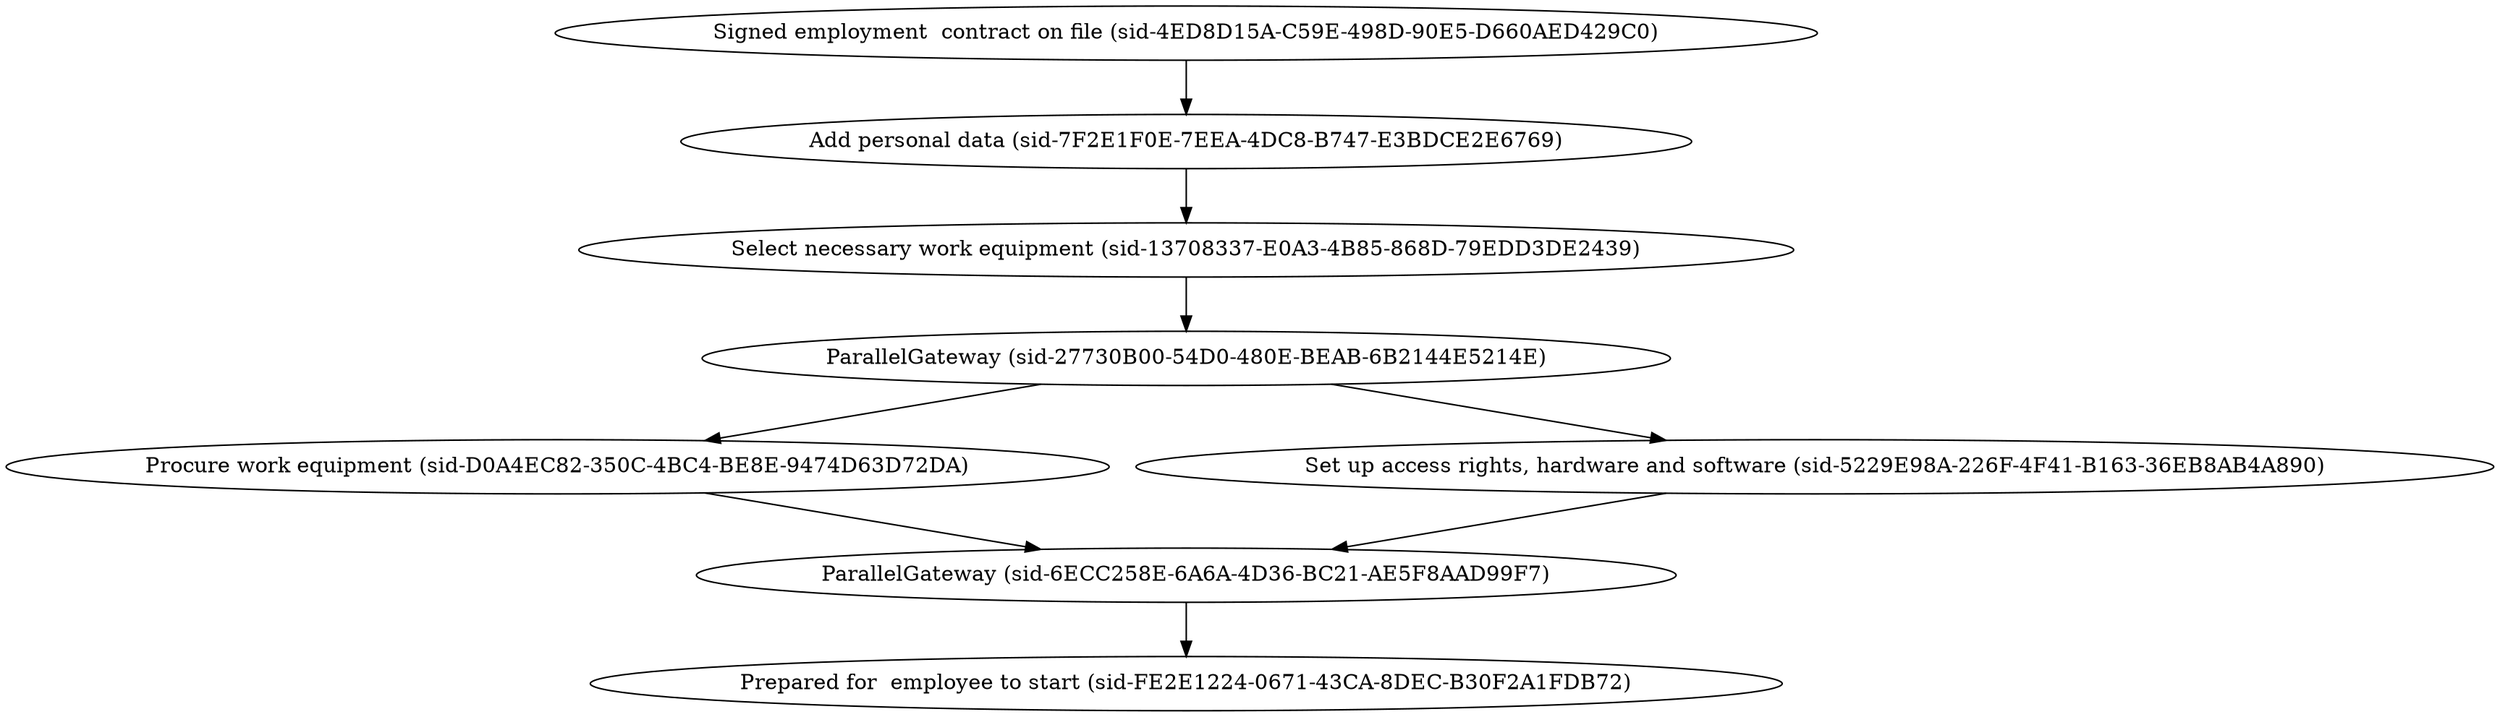 strict digraph G {
  "Procure work equipment (sid-D0A4EC82-350C-4BC4-BE8E-9474D63D72DA)" [ label="Procure work equipment (sid-D0A4EC82-350C-4BC4-BE8E-9474D63D72DA)" ];
  "Add personal data (sid-7F2E1F0E-7EEA-4DC8-B747-E3BDCE2E6769)" [ label="Add personal data (sid-7F2E1F0E-7EEA-4DC8-B747-E3BDCE2E6769)" ];
  "Select necessary work equipment (sid-13708337-E0A3-4B85-868D-79EDD3DE2439)" [ label="Select necessary work equipment (sid-13708337-E0A3-4B85-868D-79EDD3DE2439)" ];
  "Set up access rights, hardware and software (sid-5229E98A-226F-4F41-B163-36EB8AB4A890)" [ label="Set up access rights, hardware and software (sid-5229E98A-226F-4F41-B163-36EB8AB4A890)" ];
  "Prepared for  employee to start (sid-FE2E1224-0671-43CA-8DEC-B30F2A1FDB72)" [ label="Prepared for  employee to start (sid-FE2E1224-0671-43CA-8DEC-B30F2A1FDB72)" ];
  "Signed employment  contract on file (sid-4ED8D15A-C59E-498D-90E5-D660AED429C0)" [ label="Signed employment  contract on file (sid-4ED8D15A-C59E-498D-90E5-D660AED429C0)" ];
  "ParallelGateway (sid-27730B00-54D0-480E-BEAB-6B2144E5214E)" [ label="ParallelGateway (sid-27730B00-54D0-480E-BEAB-6B2144E5214E)" ];
  "ParallelGateway (sid-6ECC258E-6A6A-4D36-BC21-AE5F8AAD99F7)" [ label="ParallelGateway (sid-6ECC258E-6A6A-4D36-BC21-AE5F8AAD99F7)" ];
  "Signed employment  contract on file (sid-4ED8D15A-C59E-498D-90E5-D660AED429C0)" -> "Add personal data (sid-7F2E1F0E-7EEA-4DC8-B747-E3BDCE2E6769)" [ label="" ];
  "Add personal data (sid-7F2E1F0E-7EEA-4DC8-B747-E3BDCE2E6769)" -> "Select necessary work equipment (sid-13708337-E0A3-4B85-868D-79EDD3DE2439)" [ label="" ];
  "ParallelGateway (sid-27730B00-54D0-480E-BEAB-6B2144E5214E)" -> "Procure work equipment (sid-D0A4EC82-350C-4BC4-BE8E-9474D63D72DA)" [ label="" ];
  "Select necessary work equipment (sid-13708337-E0A3-4B85-868D-79EDD3DE2439)" -> "ParallelGateway (sid-27730B00-54D0-480E-BEAB-6B2144E5214E)" [ label="" ];
  "ParallelGateway (sid-27730B00-54D0-480E-BEAB-6B2144E5214E)" -> "Set up access rights, hardware and software (sid-5229E98A-226F-4F41-B163-36EB8AB4A890)" [ label="" ];
  "Set up access rights, hardware and software (sid-5229E98A-226F-4F41-B163-36EB8AB4A890)" -> "ParallelGateway (sid-6ECC258E-6A6A-4D36-BC21-AE5F8AAD99F7)" [ label="" ];
  "Procure work equipment (sid-D0A4EC82-350C-4BC4-BE8E-9474D63D72DA)" -> "ParallelGateway (sid-6ECC258E-6A6A-4D36-BC21-AE5F8AAD99F7)" [ label="" ];
  "ParallelGateway (sid-6ECC258E-6A6A-4D36-BC21-AE5F8AAD99F7)" -> "Prepared for  employee to start (sid-FE2E1224-0671-43CA-8DEC-B30F2A1FDB72)" [ label="" ];
}
